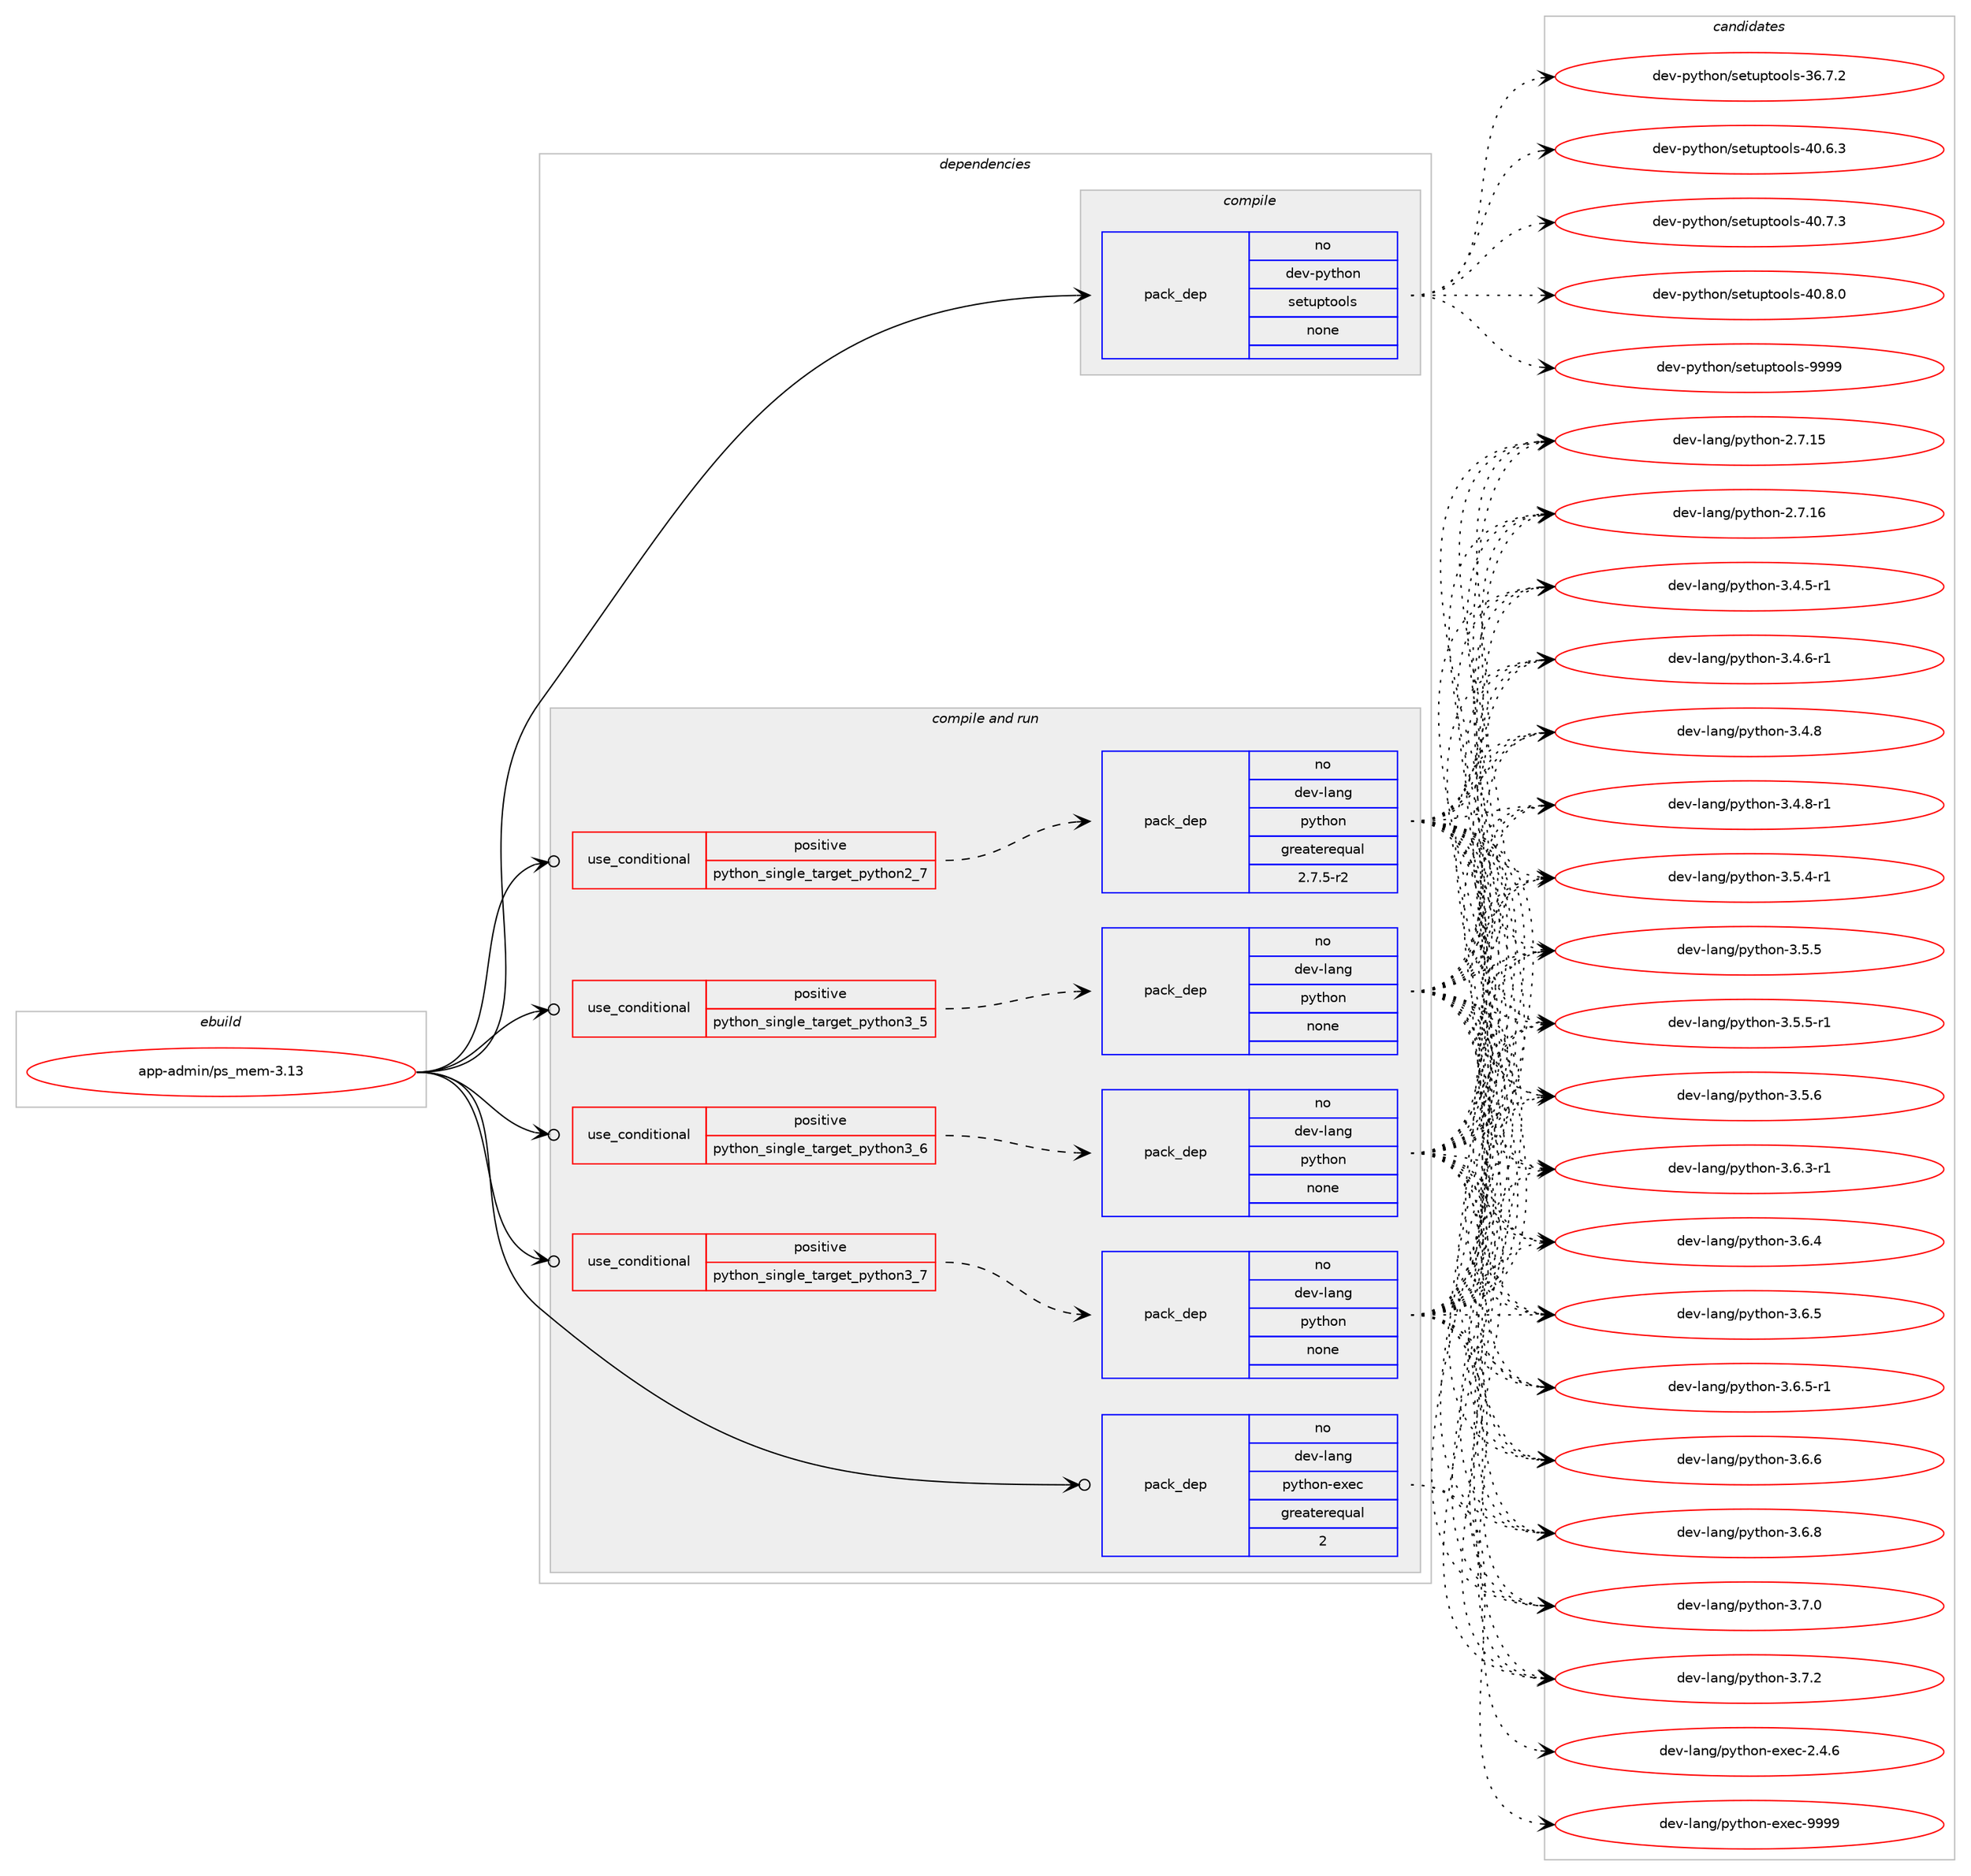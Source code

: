 digraph prolog {

# *************
# Graph options
# *************

newrank=true;
concentrate=true;
compound=true;
graph [rankdir=LR,fontname=Helvetica,fontsize=10,ranksep=1.5];#, ranksep=2.5, nodesep=0.2];
edge  [arrowhead=vee];
node  [fontname=Helvetica,fontsize=10];

# **********
# The ebuild
# **********

subgraph cluster_leftcol {
color=gray;
rank=same;
label=<<i>ebuild</i>>;
id [label="app-admin/ps_mem-3.13", color=red, width=4, href="../app-admin/ps_mem-3.13.svg"];
}

# ****************
# The dependencies
# ****************

subgraph cluster_midcol {
color=gray;
label=<<i>dependencies</i>>;
subgraph cluster_compile {
fillcolor="#eeeeee";
style=filled;
label=<<i>compile</i>>;
subgraph pack902148 {
dependency1267018 [label=<<TABLE BORDER="0" CELLBORDER="1" CELLSPACING="0" CELLPADDING="4" WIDTH="220"><TR><TD ROWSPAN="6" CELLPADDING="30">pack_dep</TD></TR><TR><TD WIDTH="110">no</TD></TR><TR><TD>dev-python</TD></TR><TR><TD>setuptools</TD></TR><TR><TD>none</TD></TR><TR><TD></TD></TR></TABLE>>, shape=none, color=blue];
}
id:e -> dependency1267018:w [weight=20,style="solid",arrowhead="vee"];
}
subgraph cluster_compileandrun {
fillcolor="#eeeeee";
style=filled;
label=<<i>compile and run</i>>;
subgraph cond345214 {
dependency1267019 [label=<<TABLE BORDER="0" CELLBORDER="1" CELLSPACING="0" CELLPADDING="4"><TR><TD ROWSPAN="3" CELLPADDING="10">use_conditional</TD></TR><TR><TD>positive</TD></TR><TR><TD>python_single_target_python2_7</TD></TR></TABLE>>, shape=none, color=red];
subgraph pack902149 {
dependency1267020 [label=<<TABLE BORDER="0" CELLBORDER="1" CELLSPACING="0" CELLPADDING="4" WIDTH="220"><TR><TD ROWSPAN="6" CELLPADDING="30">pack_dep</TD></TR><TR><TD WIDTH="110">no</TD></TR><TR><TD>dev-lang</TD></TR><TR><TD>python</TD></TR><TR><TD>greaterequal</TD></TR><TR><TD>2.7.5-r2</TD></TR></TABLE>>, shape=none, color=blue];
}
dependency1267019:e -> dependency1267020:w [weight=20,style="dashed",arrowhead="vee"];
}
id:e -> dependency1267019:w [weight=20,style="solid",arrowhead="odotvee"];
subgraph cond345215 {
dependency1267021 [label=<<TABLE BORDER="0" CELLBORDER="1" CELLSPACING="0" CELLPADDING="4"><TR><TD ROWSPAN="3" CELLPADDING="10">use_conditional</TD></TR><TR><TD>positive</TD></TR><TR><TD>python_single_target_python3_5</TD></TR></TABLE>>, shape=none, color=red];
subgraph pack902150 {
dependency1267022 [label=<<TABLE BORDER="0" CELLBORDER="1" CELLSPACING="0" CELLPADDING="4" WIDTH="220"><TR><TD ROWSPAN="6" CELLPADDING="30">pack_dep</TD></TR><TR><TD WIDTH="110">no</TD></TR><TR><TD>dev-lang</TD></TR><TR><TD>python</TD></TR><TR><TD>none</TD></TR><TR><TD></TD></TR></TABLE>>, shape=none, color=blue];
}
dependency1267021:e -> dependency1267022:w [weight=20,style="dashed",arrowhead="vee"];
}
id:e -> dependency1267021:w [weight=20,style="solid",arrowhead="odotvee"];
subgraph cond345216 {
dependency1267023 [label=<<TABLE BORDER="0" CELLBORDER="1" CELLSPACING="0" CELLPADDING="4"><TR><TD ROWSPAN="3" CELLPADDING="10">use_conditional</TD></TR><TR><TD>positive</TD></TR><TR><TD>python_single_target_python3_6</TD></TR></TABLE>>, shape=none, color=red];
subgraph pack902151 {
dependency1267024 [label=<<TABLE BORDER="0" CELLBORDER="1" CELLSPACING="0" CELLPADDING="4" WIDTH="220"><TR><TD ROWSPAN="6" CELLPADDING="30">pack_dep</TD></TR><TR><TD WIDTH="110">no</TD></TR><TR><TD>dev-lang</TD></TR><TR><TD>python</TD></TR><TR><TD>none</TD></TR><TR><TD></TD></TR></TABLE>>, shape=none, color=blue];
}
dependency1267023:e -> dependency1267024:w [weight=20,style="dashed",arrowhead="vee"];
}
id:e -> dependency1267023:w [weight=20,style="solid",arrowhead="odotvee"];
subgraph cond345217 {
dependency1267025 [label=<<TABLE BORDER="0" CELLBORDER="1" CELLSPACING="0" CELLPADDING="4"><TR><TD ROWSPAN="3" CELLPADDING="10">use_conditional</TD></TR><TR><TD>positive</TD></TR><TR><TD>python_single_target_python3_7</TD></TR></TABLE>>, shape=none, color=red];
subgraph pack902152 {
dependency1267026 [label=<<TABLE BORDER="0" CELLBORDER="1" CELLSPACING="0" CELLPADDING="4" WIDTH="220"><TR><TD ROWSPAN="6" CELLPADDING="30">pack_dep</TD></TR><TR><TD WIDTH="110">no</TD></TR><TR><TD>dev-lang</TD></TR><TR><TD>python</TD></TR><TR><TD>none</TD></TR><TR><TD></TD></TR></TABLE>>, shape=none, color=blue];
}
dependency1267025:e -> dependency1267026:w [weight=20,style="dashed",arrowhead="vee"];
}
id:e -> dependency1267025:w [weight=20,style="solid",arrowhead="odotvee"];
subgraph pack902153 {
dependency1267027 [label=<<TABLE BORDER="0" CELLBORDER="1" CELLSPACING="0" CELLPADDING="4" WIDTH="220"><TR><TD ROWSPAN="6" CELLPADDING="30">pack_dep</TD></TR><TR><TD WIDTH="110">no</TD></TR><TR><TD>dev-lang</TD></TR><TR><TD>python-exec</TD></TR><TR><TD>greaterequal</TD></TR><TR><TD>2</TD></TR></TABLE>>, shape=none, color=blue];
}
id:e -> dependency1267027:w [weight=20,style="solid",arrowhead="odotvee"];
}
subgraph cluster_run {
fillcolor="#eeeeee";
style=filled;
label=<<i>run</i>>;
}
}

# **************
# The candidates
# **************

subgraph cluster_choices {
rank=same;
color=gray;
label=<<i>candidates</i>>;

subgraph choice902148 {
color=black;
nodesep=1;
choice100101118451121211161041111104711510111611711211611111110811545515446554650 [label="dev-python/setuptools-36.7.2", color=red, width=4,href="../dev-python/setuptools-36.7.2.svg"];
choice100101118451121211161041111104711510111611711211611111110811545524846544651 [label="dev-python/setuptools-40.6.3", color=red, width=4,href="../dev-python/setuptools-40.6.3.svg"];
choice100101118451121211161041111104711510111611711211611111110811545524846554651 [label="dev-python/setuptools-40.7.3", color=red, width=4,href="../dev-python/setuptools-40.7.3.svg"];
choice100101118451121211161041111104711510111611711211611111110811545524846564648 [label="dev-python/setuptools-40.8.0", color=red, width=4,href="../dev-python/setuptools-40.8.0.svg"];
choice10010111845112121116104111110471151011161171121161111111081154557575757 [label="dev-python/setuptools-9999", color=red, width=4,href="../dev-python/setuptools-9999.svg"];
dependency1267018:e -> choice100101118451121211161041111104711510111611711211611111110811545515446554650:w [style=dotted,weight="100"];
dependency1267018:e -> choice100101118451121211161041111104711510111611711211611111110811545524846544651:w [style=dotted,weight="100"];
dependency1267018:e -> choice100101118451121211161041111104711510111611711211611111110811545524846554651:w [style=dotted,weight="100"];
dependency1267018:e -> choice100101118451121211161041111104711510111611711211611111110811545524846564648:w [style=dotted,weight="100"];
dependency1267018:e -> choice10010111845112121116104111110471151011161171121161111111081154557575757:w [style=dotted,weight="100"];
}
subgraph choice902149 {
color=black;
nodesep=1;
choice10010111845108971101034711212111610411111045504655464953 [label="dev-lang/python-2.7.15", color=red, width=4,href="../dev-lang/python-2.7.15.svg"];
choice10010111845108971101034711212111610411111045504655464954 [label="dev-lang/python-2.7.16", color=red, width=4,href="../dev-lang/python-2.7.16.svg"];
choice1001011184510897110103471121211161041111104551465246534511449 [label="dev-lang/python-3.4.5-r1", color=red, width=4,href="../dev-lang/python-3.4.5-r1.svg"];
choice1001011184510897110103471121211161041111104551465246544511449 [label="dev-lang/python-3.4.6-r1", color=red, width=4,href="../dev-lang/python-3.4.6-r1.svg"];
choice100101118451089711010347112121116104111110455146524656 [label="dev-lang/python-3.4.8", color=red, width=4,href="../dev-lang/python-3.4.8.svg"];
choice1001011184510897110103471121211161041111104551465246564511449 [label="dev-lang/python-3.4.8-r1", color=red, width=4,href="../dev-lang/python-3.4.8-r1.svg"];
choice1001011184510897110103471121211161041111104551465346524511449 [label="dev-lang/python-3.5.4-r1", color=red, width=4,href="../dev-lang/python-3.5.4-r1.svg"];
choice100101118451089711010347112121116104111110455146534653 [label="dev-lang/python-3.5.5", color=red, width=4,href="../dev-lang/python-3.5.5.svg"];
choice1001011184510897110103471121211161041111104551465346534511449 [label="dev-lang/python-3.5.5-r1", color=red, width=4,href="../dev-lang/python-3.5.5-r1.svg"];
choice100101118451089711010347112121116104111110455146534654 [label="dev-lang/python-3.5.6", color=red, width=4,href="../dev-lang/python-3.5.6.svg"];
choice1001011184510897110103471121211161041111104551465446514511449 [label="dev-lang/python-3.6.3-r1", color=red, width=4,href="../dev-lang/python-3.6.3-r1.svg"];
choice100101118451089711010347112121116104111110455146544652 [label="dev-lang/python-3.6.4", color=red, width=4,href="../dev-lang/python-3.6.4.svg"];
choice100101118451089711010347112121116104111110455146544653 [label="dev-lang/python-3.6.5", color=red, width=4,href="../dev-lang/python-3.6.5.svg"];
choice1001011184510897110103471121211161041111104551465446534511449 [label="dev-lang/python-3.6.5-r1", color=red, width=4,href="../dev-lang/python-3.6.5-r1.svg"];
choice100101118451089711010347112121116104111110455146544654 [label="dev-lang/python-3.6.6", color=red, width=4,href="../dev-lang/python-3.6.6.svg"];
choice100101118451089711010347112121116104111110455146544656 [label="dev-lang/python-3.6.8", color=red, width=4,href="../dev-lang/python-3.6.8.svg"];
choice100101118451089711010347112121116104111110455146554648 [label="dev-lang/python-3.7.0", color=red, width=4,href="../dev-lang/python-3.7.0.svg"];
choice100101118451089711010347112121116104111110455146554650 [label="dev-lang/python-3.7.2", color=red, width=4,href="../dev-lang/python-3.7.2.svg"];
dependency1267020:e -> choice10010111845108971101034711212111610411111045504655464953:w [style=dotted,weight="100"];
dependency1267020:e -> choice10010111845108971101034711212111610411111045504655464954:w [style=dotted,weight="100"];
dependency1267020:e -> choice1001011184510897110103471121211161041111104551465246534511449:w [style=dotted,weight="100"];
dependency1267020:e -> choice1001011184510897110103471121211161041111104551465246544511449:w [style=dotted,weight="100"];
dependency1267020:e -> choice100101118451089711010347112121116104111110455146524656:w [style=dotted,weight="100"];
dependency1267020:e -> choice1001011184510897110103471121211161041111104551465246564511449:w [style=dotted,weight="100"];
dependency1267020:e -> choice1001011184510897110103471121211161041111104551465346524511449:w [style=dotted,weight="100"];
dependency1267020:e -> choice100101118451089711010347112121116104111110455146534653:w [style=dotted,weight="100"];
dependency1267020:e -> choice1001011184510897110103471121211161041111104551465346534511449:w [style=dotted,weight="100"];
dependency1267020:e -> choice100101118451089711010347112121116104111110455146534654:w [style=dotted,weight="100"];
dependency1267020:e -> choice1001011184510897110103471121211161041111104551465446514511449:w [style=dotted,weight="100"];
dependency1267020:e -> choice100101118451089711010347112121116104111110455146544652:w [style=dotted,weight="100"];
dependency1267020:e -> choice100101118451089711010347112121116104111110455146544653:w [style=dotted,weight="100"];
dependency1267020:e -> choice1001011184510897110103471121211161041111104551465446534511449:w [style=dotted,weight="100"];
dependency1267020:e -> choice100101118451089711010347112121116104111110455146544654:w [style=dotted,weight="100"];
dependency1267020:e -> choice100101118451089711010347112121116104111110455146544656:w [style=dotted,weight="100"];
dependency1267020:e -> choice100101118451089711010347112121116104111110455146554648:w [style=dotted,weight="100"];
dependency1267020:e -> choice100101118451089711010347112121116104111110455146554650:w [style=dotted,weight="100"];
}
subgraph choice902150 {
color=black;
nodesep=1;
choice10010111845108971101034711212111610411111045504655464953 [label="dev-lang/python-2.7.15", color=red, width=4,href="../dev-lang/python-2.7.15.svg"];
choice10010111845108971101034711212111610411111045504655464954 [label="dev-lang/python-2.7.16", color=red, width=4,href="../dev-lang/python-2.7.16.svg"];
choice1001011184510897110103471121211161041111104551465246534511449 [label="dev-lang/python-3.4.5-r1", color=red, width=4,href="../dev-lang/python-3.4.5-r1.svg"];
choice1001011184510897110103471121211161041111104551465246544511449 [label="dev-lang/python-3.4.6-r1", color=red, width=4,href="../dev-lang/python-3.4.6-r1.svg"];
choice100101118451089711010347112121116104111110455146524656 [label="dev-lang/python-3.4.8", color=red, width=4,href="../dev-lang/python-3.4.8.svg"];
choice1001011184510897110103471121211161041111104551465246564511449 [label="dev-lang/python-3.4.8-r1", color=red, width=4,href="../dev-lang/python-3.4.8-r1.svg"];
choice1001011184510897110103471121211161041111104551465346524511449 [label="dev-lang/python-3.5.4-r1", color=red, width=4,href="../dev-lang/python-3.5.4-r1.svg"];
choice100101118451089711010347112121116104111110455146534653 [label="dev-lang/python-3.5.5", color=red, width=4,href="../dev-lang/python-3.5.5.svg"];
choice1001011184510897110103471121211161041111104551465346534511449 [label="dev-lang/python-3.5.5-r1", color=red, width=4,href="../dev-lang/python-3.5.5-r1.svg"];
choice100101118451089711010347112121116104111110455146534654 [label="dev-lang/python-3.5.6", color=red, width=4,href="../dev-lang/python-3.5.6.svg"];
choice1001011184510897110103471121211161041111104551465446514511449 [label="dev-lang/python-3.6.3-r1", color=red, width=4,href="../dev-lang/python-3.6.3-r1.svg"];
choice100101118451089711010347112121116104111110455146544652 [label="dev-lang/python-3.6.4", color=red, width=4,href="../dev-lang/python-3.6.4.svg"];
choice100101118451089711010347112121116104111110455146544653 [label="dev-lang/python-3.6.5", color=red, width=4,href="../dev-lang/python-3.6.5.svg"];
choice1001011184510897110103471121211161041111104551465446534511449 [label="dev-lang/python-3.6.5-r1", color=red, width=4,href="../dev-lang/python-3.6.5-r1.svg"];
choice100101118451089711010347112121116104111110455146544654 [label="dev-lang/python-3.6.6", color=red, width=4,href="../dev-lang/python-3.6.6.svg"];
choice100101118451089711010347112121116104111110455146544656 [label="dev-lang/python-3.6.8", color=red, width=4,href="../dev-lang/python-3.6.8.svg"];
choice100101118451089711010347112121116104111110455146554648 [label="dev-lang/python-3.7.0", color=red, width=4,href="../dev-lang/python-3.7.0.svg"];
choice100101118451089711010347112121116104111110455146554650 [label="dev-lang/python-3.7.2", color=red, width=4,href="../dev-lang/python-3.7.2.svg"];
dependency1267022:e -> choice10010111845108971101034711212111610411111045504655464953:w [style=dotted,weight="100"];
dependency1267022:e -> choice10010111845108971101034711212111610411111045504655464954:w [style=dotted,weight="100"];
dependency1267022:e -> choice1001011184510897110103471121211161041111104551465246534511449:w [style=dotted,weight="100"];
dependency1267022:e -> choice1001011184510897110103471121211161041111104551465246544511449:w [style=dotted,weight="100"];
dependency1267022:e -> choice100101118451089711010347112121116104111110455146524656:w [style=dotted,weight="100"];
dependency1267022:e -> choice1001011184510897110103471121211161041111104551465246564511449:w [style=dotted,weight="100"];
dependency1267022:e -> choice1001011184510897110103471121211161041111104551465346524511449:w [style=dotted,weight="100"];
dependency1267022:e -> choice100101118451089711010347112121116104111110455146534653:w [style=dotted,weight="100"];
dependency1267022:e -> choice1001011184510897110103471121211161041111104551465346534511449:w [style=dotted,weight="100"];
dependency1267022:e -> choice100101118451089711010347112121116104111110455146534654:w [style=dotted,weight="100"];
dependency1267022:e -> choice1001011184510897110103471121211161041111104551465446514511449:w [style=dotted,weight="100"];
dependency1267022:e -> choice100101118451089711010347112121116104111110455146544652:w [style=dotted,weight="100"];
dependency1267022:e -> choice100101118451089711010347112121116104111110455146544653:w [style=dotted,weight="100"];
dependency1267022:e -> choice1001011184510897110103471121211161041111104551465446534511449:w [style=dotted,weight="100"];
dependency1267022:e -> choice100101118451089711010347112121116104111110455146544654:w [style=dotted,weight="100"];
dependency1267022:e -> choice100101118451089711010347112121116104111110455146544656:w [style=dotted,weight="100"];
dependency1267022:e -> choice100101118451089711010347112121116104111110455146554648:w [style=dotted,weight="100"];
dependency1267022:e -> choice100101118451089711010347112121116104111110455146554650:w [style=dotted,weight="100"];
}
subgraph choice902151 {
color=black;
nodesep=1;
choice10010111845108971101034711212111610411111045504655464953 [label="dev-lang/python-2.7.15", color=red, width=4,href="../dev-lang/python-2.7.15.svg"];
choice10010111845108971101034711212111610411111045504655464954 [label="dev-lang/python-2.7.16", color=red, width=4,href="../dev-lang/python-2.7.16.svg"];
choice1001011184510897110103471121211161041111104551465246534511449 [label="dev-lang/python-3.4.5-r1", color=red, width=4,href="../dev-lang/python-3.4.5-r1.svg"];
choice1001011184510897110103471121211161041111104551465246544511449 [label="dev-lang/python-3.4.6-r1", color=red, width=4,href="../dev-lang/python-3.4.6-r1.svg"];
choice100101118451089711010347112121116104111110455146524656 [label="dev-lang/python-3.4.8", color=red, width=4,href="../dev-lang/python-3.4.8.svg"];
choice1001011184510897110103471121211161041111104551465246564511449 [label="dev-lang/python-3.4.8-r1", color=red, width=4,href="../dev-lang/python-3.4.8-r1.svg"];
choice1001011184510897110103471121211161041111104551465346524511449 [label="dev-lang/python-3.5.4-r1", color=red, width=4,href="../dev-lang/python-3.5.4-r1.svg"];
choice100101118451089711010347112121116104111110455146534653 [label="dev-lang/python-3.5.5", color=red, width=4,href="../dev-lang/python-3.5.5.svg"];
choice1001011184510897110103471121211161041111104551465346534511449 [label="dev-lang/python-3.5.5-r1", color=red, width=4,href="../dev-lang/python-3.5.5-r1.svg"];
choice100101118451089711010347112121116104111110455146534654 [label="dev-lang/python-3.5.6", color=red, width=4,href="../dev-lang/python-3.5.6.svg"];
choice1001011184510897110103471121211161041111104551465446514511449 [label="dev-lang/python-3.6.3-r1", color=red, width=4,href="../dev-lang/python-3.6.3-r1.svg"];
choice100101118451089711010347112121116104111110455146544652 [label="dev-lang/python-3.6.4", color=red, width=4,href="../dev-lang/python-3.6.4.svg"];
choice100101118451089711010347112121116104111110455146544653 [label="dev-lang/python-3.6.5", color=red, width=4,href="../dev-lang/python-3.6.5.svg"];
choice1001011184510897110103471121211161041111104551465446534511449 [label="dev-lang/python-3.6.5-r1", color=red, width=4,href="../dev-lang/python-3.6.5-r1.svg"];
choice100101118451089711010347112121116104111110455146544654 [label="dev-lang/python-3.6.6", color=red, width=4,href="../dev-lang/python-3.6.6.svg"];
choice100101118451089711010347112121116104111110455146544656 [label="dev-lang/python-3.6.8", color=red, width=4,href="../dev-lang/python-3.6.8.svg"];
choice100101118451089711010347112121116104111110455146554648 [label="dev-lang/python-3.7.0", color=red, width=4,href="../dev-lang/python-3.7.0.svg"];
choice100101118451089711010347112121116104111110455146554650 [label="dev-lang/python-3.7.2", color=red, width=4,href="../dev-lang/python-3.7.2.svg"];
dependency1267024:e -> choice10010111845108971101034711212111610411111045504655464953:w [style=dotted,weight="100"];
dependency1267024:e -> choice10010111845108971101034711212111610411111045504655464954:w [style=dotted,weight="100"];
dependency1267024:e -> choice1001011184510897110103471121211161041111104551465246534511449:w [style=dotted,weight="100"];
dependency1267024:e -> choice1001011184510897110103471121211161041111104551465246544511449:w [style=dotted,weight="100"];
dependency1267024:e -> choice100101118451089711010347112121116104111110455146524656:w [style=dotted,weight="100"];
dependency1267024:e -> choice1001011184510897110103471121211161041111104551465246564511449:w [style=dotted,weight="100"];
dependency1267024:e -> choice1001011184510897110103471121211161041111104551465346524511449:w [style=dotted,weight="100"];
dependency1267024:e -> choice100101118451089711010347112121116104111110455146534653:w [style=dotted,weight="100"];
dependency1267024:e -> choice1001011184510897110103471121211161041111104551465346534511449:w [style=dotted,weight="100"];
dependency1267024:e -> choice100101118451089711010347112121116104111110455146534654:w [style=dotted,weight="100"];
dependency1267024:e -> choice1001011184510897110103471121211161041111104551465446514511449:w [style=dotted,weight="100"];
dependency1267024:e -> choice100101118451089711010347112121116104111110455146544652:w [style=dotted,weight="100"];
dependency1267024:e -> choice100101118451089711010347112121116104111110455146544653:w [style=dotted,weight="100"];
dependency1267024:e -> choice1001011184510897110103471121211161041111104551465446534511449:w [style=dotted,weight="100"];
dependency1267024:e -> choice100101118451089711010347112121116104111110455146544654:w [style=dotted,weight="100"];
dependency1267024:e -> choice100101118451089711010347112121116104111110455146544656:w [style=dotted,weight="100"];
dependency1267024:e -> choice100101118451089711010347112121116104111110455146554648:w [style=dotted,weight="100"];
dependency1267024:e -> choice100101118451089711010347112121116104111110455146554650:w [style=dotted,weight="100"];
}
subgraph choice902152 {
color=black;
nodesep=1;
choice10010111845108971101034711212111610411111045504655464953 [label="dev-lang/python-2.7.15", color=red, width=4,href="../dev-lang/python-2.7.15.svg"];
choice10010111845108971101034711212111610411111045504655464954 [label="dev-lang/python-2.7.16", color=red, width=4,href="../dev-lang/python-2.7.16.svg"];
choice1001011184510897110103471121211161041111104551465246534511449 [label="dev-lang/python-3.4.5-r1", color=red, width=4,href="../dev-lang/python-3.4.5-r1.svg"];
choice1001011184510897110103471121211161041111104551465246544511449 [label="dev-lang/python-3.4.6-r1", color=red, width=4,href="../dev-lang/python-3.4.6-r1.svg"];
choice100101118451089711010347112121116104111110455146524656 [label="dev-lang/python-3.4.8", color=red, width=4,href="../dev-lang/python-3.4.8.svg"];
choice1001011184510897110103471121211161041111104551465246564511449 [label="dev-lang/python-3.4.8-r1", color=red, width=4,href="../dev-lang/python-3.4.8-r1.svg"];
choice1001011184510897110103471121211161041111104551465346524511449 [label="dev-lang/python-3.5.4-r1", color=red, width=4,href="../dev-lang/python-3.5.4-r1.svg"];
choice100101118451089711010347112121116104111110455146534653 [label="dev-lang/python-3.5.5", color=red, width=4,href="../dev-lang/python-3.5.5.svg"];
choice1001011184510897110103471121211161041111104551465346534511449 [label="dev-lang/python-3.5.5-r1", color=red, width=4,href="../dev-lang/python-3.5.5-r1.svg"];
choice100101118451089711010347112121116104111110455146534654 [label="dev-lang/python-3.5.6", color=red, width=4,href="../dev-lang/python-3.5.6.svg"];
choice1001011184510897110103471121211161041111104551465446514511449 [label="dev-lang/python-3.6.3-r1", color=red, width=4,href="../dev-lang/python-3.6.3-r1.svg"];
choice100101118451089711010347112121116104111110455146544652 [label="dev-lang/python-3.6.4", color=red, width=4,href="../dev-lang/python-3.6.4.svg"];
choice100101118451089711010347112121116104111110455146544653 [label="dev-lang/python-3.6.5", color=red, width=4,href="../dev-lang/python-3.6.5.svg"];
choice1001011184510897110103471121211161041111104551465446534511449 [label="dev-lang/python-3.6.5-r1", color=red, width=4,href="../dev-lang/python-3.6.5-r1.svg"];
choice100101118451089711010347112121116104111110455146544654 [label="dev-lang/python-3.6.6", color=red, width=4,href="../dev-lang/python-3.6.6.svg"];
choice100101118451089711010347112121116104111110455146544656 [label="dev-lang/python-3.6.8", color=red, width=4,href="../dev-lang/python-3.6.8.svg"];
choice100101118451089711010347112121116104111110455146554648 [label="dev-lang/python-3.7.0", color=red, width=4,href="../dev-lang/python-3.7.0.svg"];
choice100101118451089711010347112121116104111110455146554650 [label="dev-lang/python-3.7.2", color=red, width=4,href="../dev-lang/python-3.7.2.svg"];
dependency1267026:e -> choice10010111845108971101034711212111610411111045504655464953:w [style=dotted,weight="100"];
dependency1267026:e -> choice10010111845108971101034711212111610411111045504655464954:w [style=dotted,weight="100"];
dependency1267026:e -> choice1001011184510897110103471121211161041111104551465246534511449:w [style=dotted,weight="100"];
dependency1267026:e -> choice1001011184510897110103471121211161041111104551465246544511449:w [style=dotted,weight="100"];
dependency1267026:e -> choice100101118451089711010347112121116104111110455146524656:w [style=dotted,weight="100"];
dependency1267026:e -> choice1001011184510897110103471121211161041111104551465246564511449:w [style=dotted,weight="100"];
dependency1267026:e -> choice1001011184510897110103471121211161041111104551465346524511449:w [style=dotted,weight="100"];
dependency1267026:e -> choice100101118451089711010347112121116104111110455146534653:w [style=dotted,weight="100"];
dependency1267026:e -> choice1001011184510897110103471121211161041111104551465346534511449:w [style=dotted,weight="100"];
dependency1267026:e -> choice100101118451089711010347112121116104111110455146534654:w [style=dotted,weight="100"];
dependency1267026:e -> choice1001011184510897110103471121211161041111104551465446514511449:w [style=dotted,weight="100"];
dependency1267026:e -> choice100101118451089711010347112121116104111110455146544652:w [style=dotted,weight="100"];
dependency1267026:e -> choice100101118451089711010347112121116104111110455146544653:w [style=dotted,weight="100"];
dependency1267026:e -> choice1001011184510897110103471121211161041111104551465446534511449:w [style=dotted,weight="100"];
dependency1267026:e -> choice100101118451089711010347112121116104111110455146544654:w [style=dotted,weight="100"];
dependency1267026:e -> choice100101118451089711010347112121116104111110455146544656:w [style=dotted,weight="100"];
dependency1267026:e -> choice100101118451089711010347112121116104111110455146554648:w [style=dotted,weight="100"];
dependency1267026:e -> choice100101118451089711010347112121116104111110455146554650:w [style=dotted,weight="100"];
}
subgraph choice902153 {
color=black;
nodesep=1;
choice1001011184510897110103471121211161041111104510112010199455046524654 [label="dev-lang/python-exec-2.4.6", color=red, width=4,href="../dev-lang/python-exec-2.4.6.svg"];
choice10010111845108971101034711212111610411111045101120101994557575757 [label="dev-lang/python-exec-9999", color=red, width=4,href="../dev-lang/python-exec-9999.svg"];
dependency1267027:e -> choice1001011184510897110103471121211161041111104510112010199455046524654:w [style=dotted,weight="100"];
dependency1267027:e -> choice10010111845108971101034711212111610411111045101120101994557575757:w [style=dotted,weight="100"];
}
}

}
